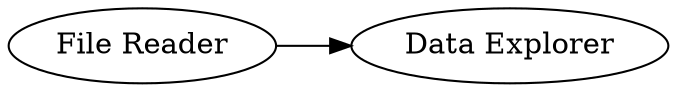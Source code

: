 digraph {
	"2384096976024342798_2" [label="Data Explorer"]
	"2384096976024342798_1" [label="File Reader"]
	"2384096976024342798_1" -> "2384096976024342798_2"
	rankdir=LR
}
